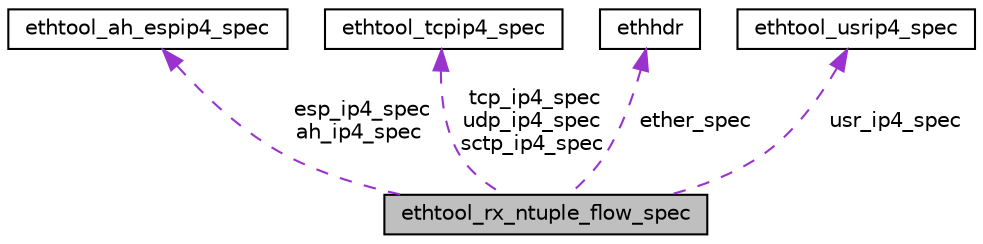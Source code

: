 digraph G
{
  edge [fontname="Helvetica",fontsize="10",labelfontname="Helvetica",labelfontsize="10"];
  node [fontname="Helvetica",fontsize="10",shape=record];
  Node1 [label="ethtool_rx_ntuple_flow_spec",height=0.2,width=0.4,color="black", fillcolor="grey75", style="filled" fontcolor="black"];
  Node2 -> Node1 [dir="back",color="darkorchid3",fontsize="10",style="dashed",label=" esp_ip4_spec\nah_ip4_spec" ,fontname="Helvetica"];
  Node2 [label="ethtool_ah_espip4_spec",height=0.2,width=0.4,color="black", fillcolor="white", style="filled",URL="$structethtool__ah__espip4__spec.html"];
  Node3 -> Node1 [dir="back",color="darkorchid3",fontsize="10",style="dashed",label=" tcp_ip4_spec\nudp_ip4_spec\nsctp_ip4_spec" ,fontname="Helvetica"];
  Node3 [label="ethtool_tcpip4_spec",height=0.2,width=0.4,color="black", fillcolor="white", style="filled",URL="$structethtool__tcpip4__spec.html"];
  Node4 -> Node1 [dir="back",color="darkorchid3",fontsize="10",style="dashed",label=" ether_spec" ,fontname="Helvetica"];
  Node4 [label="ethhdr",height=0.2,width=0.4,color="black", fillcolor="white", style="filled",URL="$structethhdr.html"];
  Node5 -> Node1 [dir="back",color="darkorchid3",fontsize="10",style="dashed",label=" usr_ip4_spec" ,fontname="Helvetica"];
  Node5 [label="ethtool_usrip4_spec",height=0.2,width=0.4,color="black", fillcolor="white", style="filled",URL="$structethtool__usrip4__spec.html"];
}
